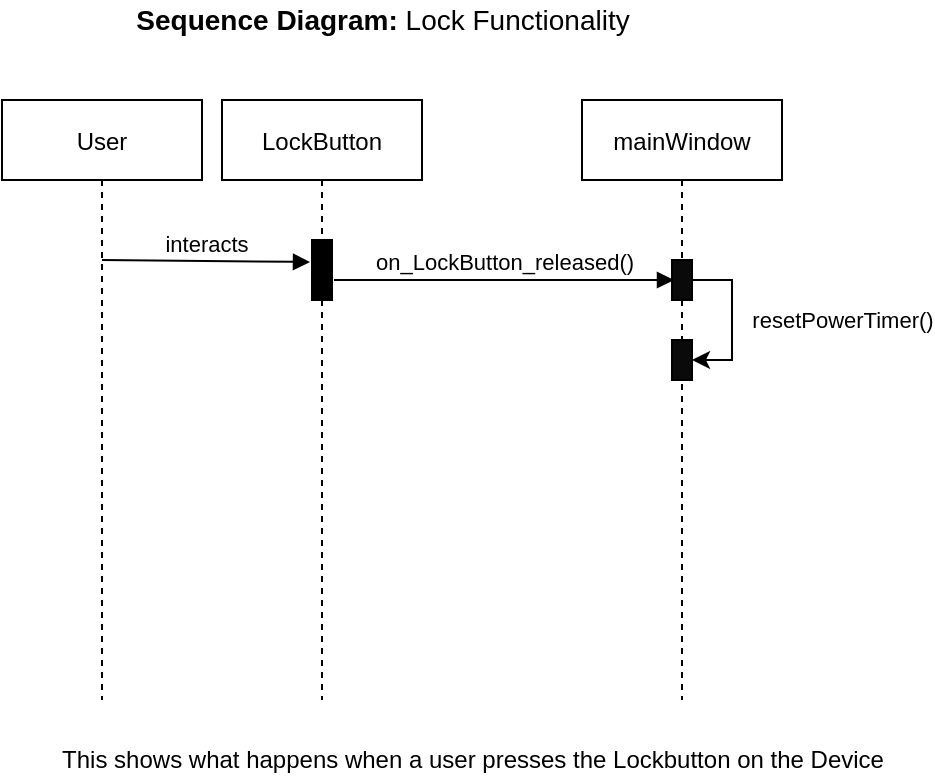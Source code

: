 <mxfile version="15.8.7" type="device"><diagram id="kgpKYQtTHZ0yAKxKKP6v" name="Page-1"><mxGraphModel dx="702" dy="695" grid="1" gridSize="10" guides="1" tooltips="1" connect="1" arrows="1" fold="1" page="1" pageScale="1" pageWidth="850" pageHeight="1100" math="0" shadow="0"><root><mxCell id="0"/><mxCell id="1" parent="0"/><mxCell id="3nuBFxr9cyL0pnOWT2aG-1" value="LockButton" style="shape=umlLifeline;perimeter=lifelinePerimeter;container=1;collapsible=0;recursiveResize=0;rounded=0;shadow=0;strokeWidth=1;" parent="1" vertex="1"><mxGeometry x="120" y="80" width="100" height="300" as="geometry"/></mxCell><mxCell id="3nuBFxr9cyL0pnOWT2aG-2" value="" style="points=[];perimeter=orthogonalPerimeter;rounded=0;shadow=0;strokeWidth=1;fillColor=#000000;" parent="3nuBFxr9cyL0pnOWT2aG-1" vertex="1"><mxGeometry x="45" y="70" width="10" height="30" as="geometry"/></mxCell><mxCell id="3nuBFxr9cyL0pnOWT2aG-5" value="mainWindow" style="shape=umlLifeline;perimeter=lifelinePerimeter;container=1;collapsible=0;recursiveResize=0;rounded=0;shadow=0;strokeWidth=1;" parent="1" vertex="1"><mxGeometry x="300" y="80" width="100" height="300" as="geometry"/></mxCell><mxCell id="3nuBFxr9cyL0pnOWT2aG-6" value="" style="points=[];perimeter=orthogonalPerimeter;rounded=0;shadow=0;strokeWidth=1;fillColor=#0A0A0A;" parent="3nuBFxr9cyL0pnOWT2aG-5" vertex="1"><mxGeometry x="45" y="80" width="10" height="20" as="geometry"/></mxCell><mxCell id="ivACF5KOrwC9vCTQ_RNN-10" value="resetPowerTimer()" style="edgeStyle=orthogonalEdgeStyle;rounded=0;orthogonalLoop=1;jettySize=auto;html=1;" edge="1" parent="3nuBFxr9cyL0pnOWT2aG-5"><mxGeometry y="55" relative="1" as="geometry"><Array as="points"><mxPoint x="75" y="90"/><mxPoint x="75" y="130"/><mxPoint x="55" y="130"/></Array><mxPoint as="offset"/><mxPoint x="55" y="90" as="sourcePoint"/><mxPoint x="55" y="130" as="targetPoint"/></mxGeometry></mxCell><mxCell id="ivACF5KOrwC9vCTQ_RNN-11" value="" style="points=[];perimeter=orthogonalPerimeter;rounded=0;shadow=0;strokeWidth=1;fillColor=#0A0A0A;" vertex="1" parent="3nuBFxr9cyL0pnOWT2aG-5"><mxGeometry x="45" y="120" width="10" height="20" as="geometry"/></mxCell><mxCell id="ivACF5KOrwC9vCTQ_RNN-1" value="User" style="shape=umlLifeline;perimeter=lifelinePerimeter;container=1;collapsible=0;recursiveResize=0;rounded=0;shadow=0;strokeWidth=1;" vertex="1" parent="1"><mxGeometry x="10" y="80" width="100" height="300" as="geometry"/></mxCell><mxCell id="ivACF5KOrwC9vCTQ_RNN-6" value="interacts" style="html=1;verticalAlign=bottom;endArrow=block;rounded=0;entryX=-0.1;entryY=0.367;entryDx=0;entryDy=0;entryPerimeter=0;" edge="1" parent="ivACF5KOrwC9vCTQ_RNN-1" target="3nuBFxr9cyL0pnOWT2aG-2"><mxGeometry width="80" relative="1" as="geometry"><mxPoint x="50" y="80" as="sourcePoint"/><mxPoint x="130" y="80" as="targetPoint"/></mxGeometry></mxCell><mxCell id="ivACF5KOrwC9vCTQ_RNN-8" value="on_LockButton_released()" style="html=1;verticalAlign=bottom;endArrow=block;rounded=0;" edge="1" parent="1"><mxGeometry width="80" relative="1" as="geometry"><mxPoint x="176" y="170" as="sourcePoint"/><mxPoint x="346" y="170" as="targetPoint"/></mxGeometry></mxCell><mxCell id="ivACF5KOrwC9vCTQ_RNN-12" value="This shows what happens when a user presses the Lockbutton on the Device" style="text;html=1;align=center;verticalAlign=middle;resizable=0;points=[];autosize=1;strokeColor=none;fillColor=none;" vertex="1" parent="1"><mxGeometry x="30" y="400" width="430" height="20" as="geometry"/></mxCell><mxCell id="ivACF5KOrwC9vCTQ_RNN-13" value="&lt;font style=&quot;font-size: 14px&quot;&gt;&lt;b&gt;Sequence Diagram:&lt;/b&gt; Lock Functionality&lt;/font&gt;" style="text;html=1;align=center;verticalAlign=middle;resizable=0;points=[];autosize=1;strokeColor=none;fillColor=none;" vertex="1" parent="1"><mxGeometry x="70" y="30" width="260" height="20" as="geometry"/></mxCell></root></mxGraphModel></diagram></mxfile>